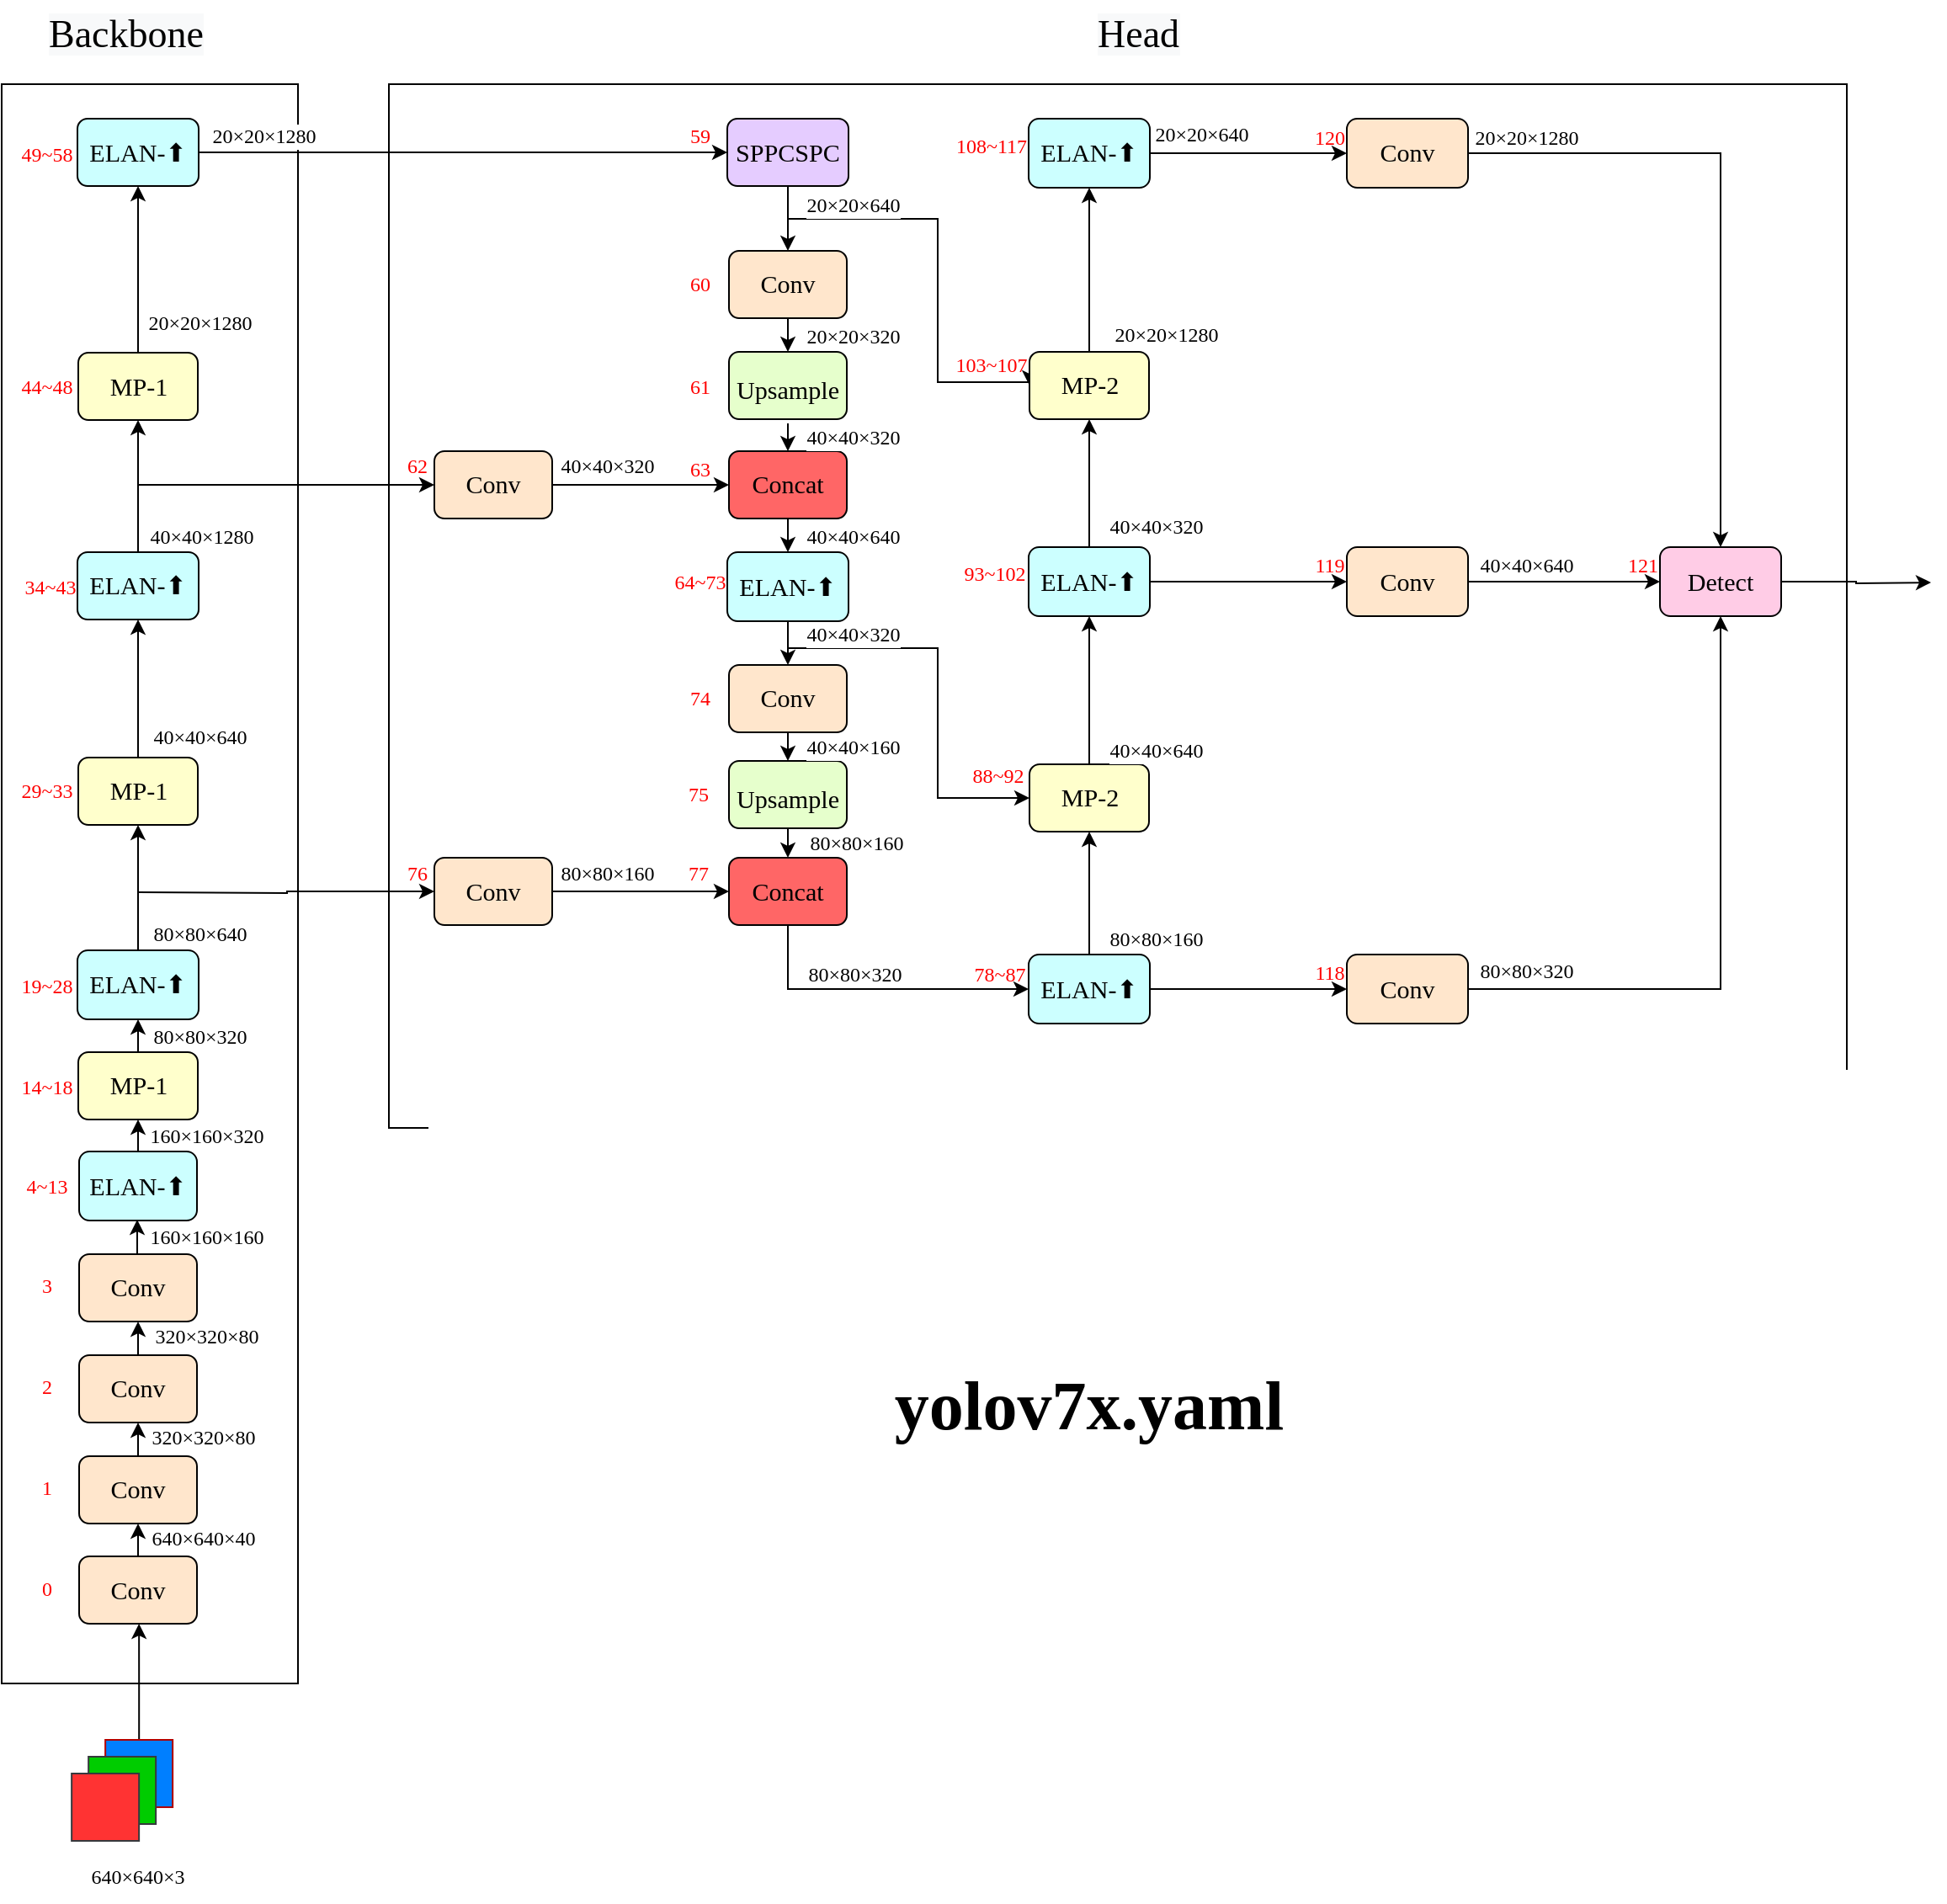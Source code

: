 <mxfile version="20.8.5" type="device"><diagram id="uGtYvxXYp2xT1zp02wwr" name="Page-1"><mxGraphModel dx="1594" dy="-1512" grid="1" gridSize="10" guides="1" tooltips="1" connect="1" arrows="1" fold="1" page="1" pageScale="1" pageWidth="827" pageHeight="1169" math="0" shadow="0"><root><mxCell id="0"/><mxCell id="1" parent="0"/><mxCell id="npuGjDMx7fdvqpqIKDEN-101" value="" style="rounded=0;whiteSpace=wrap;html=1;fontFamily=Times New Roman;" parent="1" vertex="1"><mxGeometry x="304" y="3350" width="866" height="620" as="geometry"/></mxCell><mxCell id="npuGjDMx7fdvqpqIKDEN-97" value="" style="rounded=0;whiteSpace=wrap;html=1;fontFamily=Times New Roman;" parent="1" vertex="1"><mxGeometry x="74" y="3350" width="176" height="950" as="geometry"/></mxCell><mxCell id="TaD-Td2WVtvlXb24ZOJK-4" style="edgeStyle=orthogonalEdgeStyle;rounded=0;orthogonalLoop=1;jettySize=auto;html=1;exitX=0.5;exitY=0;exitDx=0;exitDy=0;entryX=0.5;entryY=1;entryDx=0;entryDy=0;fontFamily=Times New Roman;" parent="1" edge="1"><mxGeometry relative="1" as="geometry"><mxPoint x="154.5" y="4044.5" as="sourcePoint"/><mxPoint x="154.5" y="4024.5" as="targetPoint"/></mxGeometry></mxCell><mxCell id="TaD-Td2WVtvlXb24ZOJK-3" value="&lt;div style=&quot;font-size: 11.3pt;&quot;&gt;&lt;span style=&quot;background-color: rgb(255, 230, 204);&quot;&gt;Conv&lt;/span&gt;&lt;/div&gt;" style="rounded=1;whiteSpace=wrap;html=1;labelBackgroundColor=none;fontSize=23;fillColor=#FFE6CC;strokeColor=#000000;fontFamily=Times New Roman;" parent="1" vertex="1"><mxGeometry x="120" y="4045" width="70" height="40" as="geometry"/></mxCell><mxCell id="naxPGA59GF3e5tzfsdL7-22" value="&lt;font color=&quot;#ff0000&quot;&gt;3&lt;/font&gt;" style="text;html=1;strokeColor=none;fillColor=none;align=center;verticalAlign=middle;whiteSpace=wrap;rounded=0;fontFamily=Times New Roman;" parent="1" vertex="1"><mxGeometry x="90.57" y="4048.5" width="20" height="30" as="geometry"/></mxCell><mxCell id="npuGjDMx7fdvqpqIKDEN-63" style="edgeStyle=orthogonalEdgeStyle;rounded=0;orthogonalLoop=1;jettySize=auto;html=1;exitX=0.5;exitY=0;exitDx=0;exitDy=0;entryX=0.5;entryY=1;entryDx=0;entryDy=0;fontColor=#ff99cc;fontFamily=Times New Roman;" parent="1" source="naxPGA59GF3e5tzfsdL7-45" target="naxPGA59GF3e5tzfsdL7-48" edge="1"><mxGeometry relative="1" as="geometry"/></mxCell><mxCell id="naxPGA59GF3e5tzfsdL7-45" value="&lt;div style=&quot;font-size: 11.3pt;&quot;&gt;&lt;span style=&quot;background-color: rgb(204, 255, 255);&quot;&gt;ELAN-⬆&lt;/span&gt;&lt;/div&gt;" style="rounded=1;whiteSpace=wrap;html=1;labelBackgroundColor=none;fontSize=23;fillColor=#CCFFFF;strokeColor=#000000;fontFamily=Times New Roman;" parent="1" vertex="1"><mxGeometry x="120" y="3984" width="70" height="41" as="geometry"/></mxCell><mxCell id="naxPGA59GF3e5tzfsdL7-46" value="&lt;font color=&quot;#ff0000&quot;&gt;4~13&lt;/font&gt;" style="text;html=1;strokeColor=none;fillColor=none;align=center;verticalAlign=middle;whiteSpace=wrap;rounded=0;fontFamily=Times New Roman;" parent="1" vertex="1"><mxGeometry x="90.57" y="3989.5" width="20" height="30" as="geometry"/></mxCell><mxCell id="npuGjDMx7fdvqpqIKDEN-61" style="edgeStyle=orthogonalEdgeStyle;rounded=0;orthogonalLoop=1;jettySize=auto;html=1;exitX=0.5;exitY=0;exitDx=0;exitDy=0;entryX=0.5;entryY=1;entryDx=0;entryDy=0;fontColor=#ff99cc;fontFamily=Times New Roman;" parent="1" source="naxPGA59GF3e5tzfsdL7-48" target="TaD-Td2WVtvlXb24ZOJK-16" edge="1"><mxGeometry relative="1" as="geometry"/></mxCell><mxCell id="naxPGA59GF3e5tzfsdL7-48" value="&lt;div style=&quot;&quot;&gt;&lt;font&gt;&lt;div style=&quot;font-size: 11.3pt; background-color: rgb(255, 255, 204);&quot;&gt;MP-1&lt;/div&gt;&lt;/font&gt;&lt;/div&gt;" style="rounded=1;whiteSpace=wrap;html=1;labelBackgroundColor=none;fontSize=23;fillColor=#FFFFCC;strokeColor=#000000;fontFamily=Times New Roman;" parent="1" vertex="1"><mxGeometry x="119.5" y="3925" width="71" height="40" as="geometry"/></mxCell><mxCell id="naxPGA59GF3e5tzfsdL7-49" value="&lt;font color=&quot;#ff0000&quot;&gt;14~18&lt;/font&gt;" style="text;html=1;strokeColor=none;fillColor=none;align=center;verticalAlign=middle;whiteSpace=wrap;rounded=0;fontFamily=Times New Roman;" parent="1" vertex="1"><mxGeometry x="90.57" y="3930.5" width="20" height="30" as="geometry"/></mxCell><mxCell id="npuGjDMx7fdvqpqIKDEN-60" style="edgeStyle=orthogonalEdgeStyle;rounded=0;orthogonalLoop=1;jettySize=auto;html=1;exitX=0.5;exitY=0;exitDx=0;exitDy=0;entryX=0.5;entryY=1;entryDx=0;entryDy=0;fontColor=#ff99cc;fontFamily=Times New Roman;" parent="1" source="TaD-Td2WVtvlXb24ZOJK-6" target="TaD-Td2WVtvlXb24ZOJK-3" edge="1"><mxGeometry relative="1" as="geometry"/></mxCell><mxCell id="TaD-Td2WVtvlXb24ZOJK-6" value="&lt;div style=&quot;font-size: 11.3pt;&quot;&gt;&lt;span style=&quot;background-color: rgb(255, 230, 204);&quot;&gt;Conv&lt;/span&gt;&lt;/div&gt;" style="rounded=1;whiteSpace=wrap;html=1;labelBackgroundColor=none;fontSize=23;fillColor=#FFE6CC;strokeColor=#000000;fontFamily=Times New Roman;" parent="1" vertex="1"><mxGeometry x="120" y="4105" width="70" height="40" as="geometry"/></mxCell><mxCell id="TaD-Td2WVtvlXb24ZOJK-7" value="&lt;font color=&quot;#ff0000&quot;&gt;2&lt;/font&gt;" style="text;html=1;strokeColor=none;fillColor=none;align=center;verticalAlign=middle;whiteSpace=wrap;rounded=0;fontFamily=Times New Roman;" parent="1" vertex="1"><mxGeometry x="90.57" y="4108.5" width="20" height="30" as="geometry"/></mxCell><mxCell id="npuGjDMx7fdvqpqIKDEN-59" style="edgeStyle=orthogonalEdgeStyle;rounded=0;orthogonalLoop=1;jettySize=auto;html=1;exitX=0.5;exitY=0;exitDx=0;exitDy=0;entryX=0.5;entryY=1;entryDx=0;entryDy=0;fontColor=#ff99cc;fontFamily=Times New Roman;" parent="1" source="TaD-Td2WVtvlXb24ZOJK-9" target="TaD-Td2WVtvlXb24ZOJK-6" edge="1"><mxGeometry relative="1" as="geometry"/></mxCell><mxCell id="TaD-Td2WVtvlXb24ZOJK-9" value="&lt;div style=&quot;font-size: 11.3pt;&quot;&gt;&lt;span style=&quot;background-color: rgb(255, 230, 204);&quot;&gt;Conv&lt;/span&gt;&lt;/div&gt;" style="rounded=1;whiteSpace=wrap;html=1;labelBackgroundColor=none;fontSize=23;fillColor=#FFE6CC;strokeColor=#000000;fontFamily=Times New Roman;" parent="1" vertex="1"><mxGeometry x="120" y="4165" width="70" height="40" as="geometry"/></mxCell><mxCell id="TaD-Td2WVtvlXb24ZOJK-10" value="&lt;font color=&quot;#ff0000&quot;&gt;1&lt;/font&gt;" style="text;html=1;strokeColor=none;fillColor=none;align=center;verticalAlign=middle;whiteSpace=wrap;rounded=0;fontFamily=Times New Roman;" parent="1" vertex="1"><mxGeometry x="90.57" y="4168.5" width="20" height="30" as="geometry"/></mxCell><mxCell id="npuGjDMx7fdvqpqIKDEN-58" style="edgeStyle=orthogonalEdgeStyle;rounded=0;orthogonalLoop=1;jettySize=auto;html=1;exitX=0.5;exitY=0;exitDx=0;exitDy=0;entryX=0.5;entryY=1;entryDx=0;entryDy=0;fontColor=#ff99cc;fontFamily=Times New Roman;" parent="1" source="TaD-Td2WVtvlXb24ZOJK-12" target="TaD-Td2WVtvlXb24ZOJK-9" edge="1"><mxGeometry relative="1" as="geometry"/></mxCell><mxCell id="TaD-Td2WVtvlXb24ZOJK-12" value="&lt;div style=&quot;font-size: 11.3pt;&quot;&gt;&lt;span style=&quot;background-color: rgb(255, 230, 204);&quot;&gt;Conv&lt;/span&gt;&lt;/div&gt;" style="rounded=1;whiteSpace=wrap;html=1;labelBackgroundColor=none;fontSize=23;fillColor=#FFE6CC;strokeColor=#000000;fontFamily=Times New Roman;" parent="1" vertex="1"><mxGeometry x="120" y="4224.5" width="70" height="40" as="geometry"/></mxCell><mxCell id="TaD-Td2WVtvlXb24ZOJK-13" value="&lt;font color=&quot;#ff0000&quot;&gt;0&lt;/font&gt;" style="text;html=1;strokeColor=none;fillColor=none;align=center;verticalAlign=middle;whiteSpace=wrap;rounded=0;fontFamily=Times New Roman;" parent="1" vertex="1"><mxGeometry x="90.57" y="4228.5" width="20" height="30" as="geometry"/></mxCell><mxCell id="npuGjDMx7fdvqpqIKDEN-20" style="edgeStyle=orthogonalEdgeStyle;rounded=0;orthogonalLoop=1;jettySize=auto;html=1;fontFamily=Times New Roman;" parent="1" target="npuGjDMx7fdvqpqIKDEN-18" edge="1"><mxGeometry relative="1" as="geometry"><mxPoint x="155" y="3830" as="sourcePoint"/></mxGeometry></mxCell><mxCell id="npuGjDMx7fdvqpqIKDEN-64" style="edgeStyle=orthogonalEdgeStyle;rounded=0;orthogonalLoop=1;jettySize=auto;html=1;exitX=0.5;exitY=0;exitDx=0;exitDy=0;entryX=0.5;entryY=1;entryDx=0;entryDy=0;fontColor=#ff99cc;fontFamily=Times New Roman;" parent="1" source="TaD-Td2WVtvlXb24ZOJK-16" target="TaD-Td2WVtvlXb24ZOJK-18" edge="1"><mxGeometry relative="1" as="geometry"/></mxCell><mxCell id="TaD-Td2WVtvlXb24ZOJK-16" value="&lt;div style=&quot;font-size: 11.3pt;&quot;&gt;&lt;span style=&quot;background-color: rgb(204, 255, 255);&quot;&gt;ELAN-⬆&lt;/span&gt;&lt;/div&gt;" style="rounded=1;whiteSpace=wrap;html=1;labelBackgroundColor=none;fontSize=23;fillColor=#CCFFFF;strokeColor=#000000;fontFamily=Times New Roman;" parent="1" vertex="1"><mxGeometry x="119" y="3864.5" width="72" height="41" as="geometry"/></mxCell><mxCell id="TaD-Td2WVtvlXb24ZOJK-17" value="&lt;font color=&quot;#ff0000&quot;&gt;19~28&lt;/font&gt;" style="text;html=1;strokeColor=none;fillColor=none;align=center;verticalAlign=middle;whiteSpace=wrap;rounded=0;fontFamily=Times New Roman;" parent="1" vertex="1"><mxGeometry x="90.57" y="3870.5" width="20" height="30" as="geometry"/></mxCell><mxCell id="npuGjDMx7fdvqpqIKDEN-65" style="edgeStyle=orthogonalEdgeStyle;rounded=0;orthogonalLoop=1;jettySize=auto;html=1;exitX=0.5;exitY=0;exitDx=0;exitDy=0;entryX=0.5;entryY=1;entryDx=0;entryDy=0;fontColor=#ff99cc;fontFamily=Times New Roman;" parent="1" source="TaD-Td2WVtvlXb24ZOJK-18" target="TaD-Td2WVtvlXb24ZOJK-22" edge="1"><mxGeometry relative="1" as="geometry"/></mxCell><mxCell id="TaD-Td2WVtvlXb24ZOJK-18" value="&lt;div style=&quot;&quot;&gt;&lt;font&gt;&lt;div style=&quot;font-size: 11.3pt; background-color: rgb(255, 255, 204);&quot;&gt;MP-1&lt;/div&gt;&lt;/font&gt;&lt;/div&gt;" style="rounded=1;whiteSpace=wrap;html=1;labelBackgroundColor=none;fontSize=23;fillColor=#FFFFCC;strokeColor=#000000;fontFamily=Times New Roman;" parent="1" vertex="1"><mxGeometry x="119.5" y="3750" width="71" height="40" as="geometry"/></mxCell><mxCell id="TaD-Td2WVtvlXb24ZOJK-19" value="&lt;font color=&quot;#ff0000&quot;&gt;29~33&lt;/font&gt;" style="text;html=1;strokeColor=none;fillColor=none;align=center;verticalAlign=middle;whiteSpace=wrap;rounded=0;fontFamily=Times New Roman;" parent="1" vertex="1"><mxGeometry x="90.57" y="3755" width="20" height="30" as="geometry"/></mxCell><mxCell id="npuGjDMx7fdvqpqIKDEN-4" style="edgeStyle=orthogonalEdgeStyle;rounded=0;orthogonalLoop=1;jettySize=auto;html=1;exitX=0.5;exitY=0;exitDx=0;exitDy=0;entryX=0.5;entryY=1;entryDx=0;entryDy=0;fontFamily=Times New Roman;" parent="1" source="TaD-Td2WVtvlXb24ZOJK-22" target="TaD-Td2WVtvlXb24ZOJK-27" edge="1"><mxGeometry relative="1" as="geometry"/></mxCell><mxCell id="npuGjDMx7fdvqpqIKDEN-71" style="edgeStyle=orthogonalEdgeStyle;rounded=0;orthogonalLoop=1;jettySize=auto;html=1;fontColor=#ff99cc;startArrow=none;exitX=0.5;exitY=0;exitDx=0;exitDy=0;entryX=0;entryY=0.5;entryDx=0;entryDy=0;fontFamily=Times New Roman;" parent="1" source="TaD-Td2WVtvlXb24ZOJK-22" target="npuGjDMx7fdvqpqIKDEN-6" edge="1"><mxGeometry relative="1" as="geometry"><mxPoint x="160" y="3588" as="sourcePoint"/></mxGeometry></mxCell><mxCell id="TaD-Td2WVtvlXb24ZOJK-22" value="&lt;div style=&quot;font-size: 11.3pt;&quot;&gt;ELAN-⬆&lt;br&gt;&lt;/div&gt;" style="rounded=1;whiteSpace=wrap;html=1;labelBackgroundColor=none;fontSize=23;fillColor=#CCFFFF;strokeColor=#000000;fontFamily=Times New Roman;" parent="1" vertex="1"><mxGeometry x="119" y="3628" width="72" height="40" as="geometry"/></mxCell><mxCell id="TaD-Td2WVtvlXb24ZOJK-23" value="&lt;font color=&quot;#ff0000&quot;&gt;34~43&lt;/font&gt;" style="text;html=1;strokeColor=none;fillColor=none;align=center;verticalAlign=middle;whiteSpace=wrap;rounded=0;fontFamily=Times New Roman;" parent="1" vertex="1"><mxGeometry x="95" y="3634" width="15.57" height="30" as="geometry"/></mxCell><mxCell id="npuGjDMx7fdvqpqIKDEN-70" style="edgeStyle=orthogonalEdgeStyle;rounded=0;orthogonalLoop=1;jettySize=auto;html=1;exitX=1;exitY=0.5;exitDx=0;exitDy=0;entryX=0;entryY=0.5;entryDx=0;entryDy=0;fontColor=#ff99cc;fontFamily=Times New Roman;" parent="1" source="TaD-Td2WVtvlXb24ZOJK-25" target="TaD-Td2WVtvlXb24ZOJK-30" edge="1"><mxGeometry relative="1" as="geometry"/></mxCell><mxCell id="TaD-Td2WVtvlXb24ZOJK-25" value="&lt;div style=&quot;font-size: 11.3pt;&quot;&gt;ELAN-⬆&lt;br&gt;&lt;/div&gt;" style="rounded=1;whiteSpace=wrap;html=1;labelBackgroundColor=none;fontSize=23;fillColor=#CCFFFF;strokeColor=#000000;fontFamily=Times New Roman;" parent="1" vertex="1"><mxGeometry x="119" y="3370.5" width="72" height="40" as="geometry"/></mxCell><mxCell id="TaD-Td2WVtvlXb24ZOJK-26" value="&lt;font color=&quot;#ff0000&quot;&gt;49~58&lt;/font&gt;" style="text;html=1;strokeColor=none;fillColor=none;align=center;verticalAlign=middle;whiteSpace=wrap;rounded=0;fontFamily=Times New Roman;" parent="1" vertex="1"><mxGeometry x="90.57" y="3377" width="20" height="30" as="geometry"/></mxCell><mxCell id="npuGjDMx7fdvqpqIKDEN-66" style="edgeStyle=orthogonalEdgeStyle;rounded=0;orthogonalLoop=1;jettySize=auto;html=1;exitX=0.5;exitY=0;exitDx=0;exitDy=0;fontColor=#ff99cc;fontFamily=Times New Roman;" parent="1" source="TaD-Td2WVtvlXb24ZOJK-27" target="TaD-Td2WVtvlXb24ZOJK-25" edge="1"><mxGeometry relative="1" as="geometry"/></mxCell><mxCell id="TaD-Td2WVtvlXb24ZOJK-27" value="&lt;div style=&quot;&quot;&gt;&lt;font&gt;&lt;div style=&quot;font-size: 11.3pt; background-color: rgb(255, 255, 204);&quot;&gt;MP-1&lt;/div&gt;&lt;/font&gt;&lt;/div&gt;" style="rounded=1;whiteSpace=wrap;html=1;labelBackgroundColor=none;fontSize=23;fillColor=#FFFFCC;strokeColor=#000000;fontFamily=Times New Roman;" parent="1" vertex="1"><mxGeometry x="119.5" y="3509.5" width="71" height="40" as="geometry"/></mxCell><mxCell id="TaD-Td2WVtvlXb24ZOJK-28" value="&lt;font color=&quot;#ff0000&quot;&gt;44~48&lt;/font&gt;" style="text;html=1;strokeColor=none;fillColor=none;align=center;verticalAlign=middle;whiteSpace=wrap;rounded=0;fontFamily=Times New Roman;" parent="1" vertex="1"><mxGeometry x="90.57" y="3514.5" width="20" height="30" as="geometry"/></mxCell><mxCell id="npuGjDMx7fdvqpqIKDEN-45" style="edgeStyle=orthogonalEdgeStyle;rounded=0;orthogonalLoop=1;jettySize=auto;html=1;exitX=0.5;exitY=1;exitDx=0;exitDy=0;entryX=0;entryY=0.5;entryDx=0;entryDy=0;fontFamily=Times New Roman;" parent="1" source="TaD-Td2WVtvlXb24ZOJK-30" target="npuGjDMx7fdvqpqIKDEN-33" edge="1"><mxGeometry relative="1" as="geometry"><mxPoint x="684" y="3490.5" as="targetPoint"/><Array as="points"><mxPoint x="541" y="3430"/><mxPoint x="630" y="3430"/><mxPoint x="630" y="3527"/></Array></mxGeometry></mxCell><mxCell id="npuGjDMx7fdvqpqIKDEN-90" style="edgeStyle=orthogonalEdgeStyle;rounded=0;orthogonalLoop=1;jettySize=auto;html=1;exitX=0.5;exitY=1;exitDx=0;exitDy=0;entryX=0.5;entryY=0;entryDx=0;entryDy=0;fontColor=#ff99cc;fontFamily=Times New Roman;" parent="1" source="TaD-Td2WVtvlXb24ZOJK-30" target="npuGjDMx7fdvqpqIKDEN-1" edge="1"><mxGeometry relative="1" as="geometry"/></mxCell><mxCell id="TaD-Td2WVtvlXb24ZOJK-30" value="&lt;div style=&quot;font-size: 11.3pt;&quot;&gt;&lt;span style=&quot;background-color: rgb(229, 204, 255);&quot;&gt;SPPCSPC&lt;/span&gt;&lt;/div&gt;" style="rounded=1;whiteSpace=wrap;html=1;labelBackgroundColor=none;fontSize=23;fillColor=#E5CCFF;strokeColor=#000000;fontFamily=Times New Roman;" parent="1" vertex="1"><mxGeometry x="505" y="3370.5" width="72" height="40" as="geometry"/></mxCell><mxCell id="TaD-Td2WVtvlXb24ZOJK-32" value="&lt;font color=&quot;#ff0000&quot;&gt;59&lt;/font&gt;" style="text;html=1;strokeColor=none;fillColor=none;align=center;verticalAlign=middle;whiteSpace=wrap;rounded=0;fontFamily=Times New Roman;" parent="1" vertex="1"><mxGeometry x="479" y="3365.5" width="20" height="30" as="geometry"/></mxCell><mxCell id="TaD-Td2WVtvlXb24ZOJK-36" value="&lt;font color=&quot;#ff0000&quot;&gt;60&lt;/font&gt;" style="text;html=1;strokeColor=none;fillColor=none;align=center;verticalAlign=middle;whiteSpace=wrap;rounded=0;fontFamily=Times New Roman;" parent="1" vertex="1"><mxGeometry x="479" y="3454" width="20" height="30" as="geometry"/></mxCell><mxCell id="TaD-Td2WVtvlXb24ZOJK-39" value="&lt;font color=&quot;#ff0000&quot;&gt;61&lt;/font&gt;" style="text;html=1;strokeColor=none;fillColor=none;align=center;verticalAlign=middle;whiteSpace=wrap;rounded=0;fontFamily=Times New Roman;" parent="1" vertex="1"><mxGeometry x="479" y="3514.5" width="20" height="30" as="geometry"/></mxCell><mxCell id="npuGjDMx7fdvqpqIKDEN-73" style="edgeStyle=orthogonalEdgeStyle;rounded=0;orthogonalLoop=1;jettySize=auto;html=1;exitX=0.5;exitY=1;exitDx=0;exitDy=0;entryX=0.5;entryY=0;entryDx=0;entryDy=0;fontColor=#ff99cc;fontFamily=Times New Roman;" parent="1" source="npuGjDMx7fdvqpqIKDEN-1" target="npuGjDMx7fdvqpqIKDEN-3" edge="1"><mxGeometry relative="1" as="geometry"/></mxCell><mxCell id="npuGjDMx7fdvqpqIKDEN-1" value="&lt;div style=&quot;font-size: 11.3pt;&quot;&gt;&lt;span style=&quot;background-color: rgb(255, 230, 204);&quot;&gt;Conv&lt;/span&gt;&lt;/div&gt;" style="rounded=1;whiteSpace=wrap;html=1;labelBackgroundColor=none;fontSize=23;fillColor=#FFE6CC;strokeColor=#000000;fontFamily=Times New Roman;" parent="1" vertex="1"><mxGeometry x="506" y="3449" width="70" height="40" as="geometry"/></mxCell><mxCell id="npuGjDMx7fdvqpqIKDEN-74" style="edgeStyle=orthogonalEdgeStyle;rounded=0;orthogonalLoop=1;jettySize=auto;html=1;exitX=0.5;exitY=1;exitDx=0;exitDy=0;entryX=0.5;entryY=0;entryDx=0;entryDy=0;fontColor=#ff99cc;fontFamily=Times New Roman;" parent="1" target="npuGjDMx7fdvqpqIKDEN-9" edge="1"><mxGeometry relative="1" as="geometry"><mxPoint x="541" y="3551.5" as="sourcePoint"/></mxGeometry></mxCell><mxCell id="npuGjDMx7fdvqpqIKDEN-3" value="&lt;div style=&quot;font-size: 11.3pt;&quot;&gt;&lt;div style=&quot;border-color: var(--border-color); font-size: 23px;&quot;&gt;&lt;font style=&quot;border-color: var(--border-color);&quot;&gt;&lt;span style=&quot;border-color: var(--border-color); font-size: 15.067px;&quot;&gt;Upsamp&lt;span style=&quot;background-color: rgb(230, 255, 204);&quot;&gt;l&lt;/span&gt;e&lt;/span&gt;&lt;/font&gt;&lt;/div&gt;&lt;/div&gt;" style="rounded=1;whiteSpace=wrap;html=1;labelBackgroundColor=none;fontSize=23;fillColor=#E6FFCC;strokeColor=#000000;fontFamily=Times New Roman;" parent="1" vertex="1"><mxGeometry x="506" y="3509" width="70" height="40" as="geometry"/></mxCell><mxCell id="npuGjDMx7fdvqpqIKDEN-88" style="edgeStyle=orthogonalEdgeStyle;rounded=0;orthogonalLoop=1;jettySize=auto;html=1;exitX=1;exitY=0.5;exitDx=0;exitDy=0;fontColor=#ff99cc;fontFamily=Times New Roman;" parent="1" source="npuGjDMx7fdvqpqIKDEN-6" target="npuGjDMx7fdvqpqIKDEN-9" edge="1"><mxGeometry relative="1" as="geometry"><mxPoint x="435" y="3588" as="sourcePoint"/></mxGeometry></mxCell><mxCell id="npuGjDMx7fdvqpqIKDEN-6" value="&lt;div style=&quot;font-size: 11.3pt;&quot;&gt;&lt;span style=&quot;background-color: rgb(255, 230, 204);&quot;&gt;Conv&lt;/span&gt;&lt;/div&gt;" style="rounded=1;whiteSpace=wrap;html=1;labelBackgroundColor=none;fontSize=23;fillColor=#FFE6CC;strokeColor=#000000;fontFamily=Times New Roman;" parent="1" vertex="1"><mxGeometry x="331" y="3568" width="70" height="40" as="geometry"/></mxCell><mxCell id="npuGjDMx7fdvqpqIKDEN-7" value="&lt;font color=&quot;#ff0000&quot;&gt;62&lt;/font&gt;" style="text;html=1;strokeColor=none;fillColor=none;align=center;verticalAlign=middle;whiteSpace=wrap;rounded=0;fontFamily=Times New Roman;" parent="1" vertex="1"><mxGeometry x="311" y="3562" width="20" height="30" as="geometry"/></mxCell><mxCell id="npuGjDMx7fdvqpqIKDEN-75" style="edgeStyle=orthogonalEdgeStyle;rounded=0;orthogonalLoop=1;jettySize=auto;html=1;exitX=0.5;exitY=1;exitDx=0;exitDy=0;entryX=0.5;entryY=0;entryDx=0;entryDy=0;fontColor=#ff99cc;fontFamily=Times New Roman;" parent="1" source="npuGjDMx7fdvqpqIKDEN-9" target="npuGjDMx7fdvqpqIKDEN-11" edge="1"><mxGeometry relative="1" as="geometry"/></mxCell><mxCell id="npuGjDMx7fdvqpqIKDEN-9" value="&lt;div style=&quot;font-size: 11.3pt;&quot;&gt;&lt;div style=&quot;border-color: var(--border-color); font-size: 23px;&quot;&gt;&lt;div style=&quot;border-color: var(--border-color); font-size: 11.3pt;&quot;&gt;&lt;span style=&quot;border-color: var(--border-color); background-color: rgb(255, 102, 102);&quot;&gt;Concat&lt;/span&gt;&lt;/div&gt;&lt;/div&gt;&lt;/div&gt;" style="rounded=1;whiteSpace=wrap;html=1;labelBackgroundColor=none;fontSize=23;fillColor=#ff6666;strokeColor=#000000;fontFamily=Times New Roman;" parent="1" vertex="1"><mxGeometry x="506" y="3568" width="70" height="40" as="geometry"/></mxCell><mxCell id="npuGjDMx7fdvqpqIKDEN-10" value="&lt;font color=&quot;#ff0000&quot;&gt;63&lt;/font&gt;" style="text;html=1;strokeColor=none;fillColor=none;align=center;verticalAlign=middle;whiteSpace=wrap;rounded=0;flipV=1;fontFamily=Times New Roman;" parent="1" vertex="1"><mxGeometry x="479" y="3564" width="20" height="30" as="geometry"/></mxCell><mxCell id="npuGjDMx7fdvqpqIKDEN-55" style="edgeStyle=orthogonalEdgeStyle;rounded=0;orthogonalLoop=1;jettySize=auto;html=1;fontColor=#ff99cc;fontFamily=Times New Roman;entryX=0;entryY=0.5;entryDx=0;entryDy=0;" parent="1" target="npuGjDMx7fdvqpqIKDEN-26" edge="1"><mxGeometry relative="1" as="geometry"><mxPoint x="541" y="3675" as="sourcePoint"/><mxPoint x="680" y="3745" as="targetPoint"/><Array as="points"><mxPoint x="541" y="3685"/><mxPoint x="630" y="3685"/><mxPoint x="630" y="3774"/></Array></mxGeometry></mxCell><mxCell id="npuGjDMx7fdvqpqIKDEN-76" style="edgeStyle=orthogonalEdgeStyle;rounded=0;orthogonalLoop=1;jettySize=auto;html=1;exitX=0.5;exitY=1;exitDx=0;exitDy=0;entryX=0.5;entryY=0;entryDx=0;entryDy=0;fontColor=#ff99cc;fontFamily=Times New Roman;" parent="1" source="npuGjDMx7fdvqpqIKDEN-11" target="npuGjDMx7fdvqpqIKDEN-12" edge="1"><mxGeometry relative="1" as="geometry"/></mxCell><mxCell id="npuGjDMx7fdvqpqIKDEN-11" value="&lt;div style=&quot;font-size: 11.3pt;&quot;&gt;ELAN-⬆&lt;br&gt;&lt;/div&gt;" style="rounded=1;whiteSpace=wrap;html=1;labelBackgroundColor=none;fontSize=23;fillColor=#CCFFFF;strokeColor=#000000;fontFamily=Times New Roman;" parent="1" vertex="1"><mxGeometry x="505" y="3628" width="72" height="41" as="geometry"/></mxCell><mxCell id="npuGjDMx7fdvqpqIKDEN-77" style="edgeStyle=orthogonalEdgeStyle;rounded=0;orthogonalLoop=1;jettySize=auto;html=1;exitX=0.5;exitY=1;exitDx=0;exitDy=0;entryX=0.5;entryY=0;entryDx=0;entryDy=0;fontColor=#ff99cc;fontFamily=Times New Roman;" parent="1" source="npuGjDMx7fdvqpqIKDEN-12" target="npuGjDMx7fdvqpqIKDEN-16" edge="1"><mxGeometry relative="1" as="geometry"/></mxCell><mxCell id="npuGjDMx7fdvqpqIKDEN-12" value="&lt;div style=&quot;font-size: 11.3pt;&quot;&gt;&lt;span style=&quot;background-color: rgb(255, 230, 204);&quot;&gt;Conv&lt;/span&gt;&lt;/div&gt;" style="rounded=1;whiteSpace=wrap;html=1;labelBackgroundColor=none;fontSize=23;fillColor=#FFE6CC;strokeColor=#000000;fontFamily=Times New Roman;" parent="1" vertex="1"><mxGeometry x="506" y="3695" width="70" height="40" as="geometry"/></mxCell><mxCell id="npuGjDMx7fdvqpqIKDEN-13" value="&lt;font color=&quot;#ff0000&quot;&gt;64~73&lt;/font&gt;" style="text;html=1;strokeColor=none;fillColor=none;align=center;verticalAlign=middle;whiteSpace=wrap;rounded=0;flipV=1;fontFamily=Times New Roman;" parent="1" vertex="1"><mxGeometry x="479" y="3630.5" width="20" height="30" as="geometry"/></mxCell><mxCell id="npuGjDMx7fdvqpqIKDEN-14" value="&lt;font color=&quot;#ff0000&quot;&gt;74&lt;/font&gt;" style="text;html=1;strokeColor=none;fillColor=none;align=center;verticalAlign=middle;whiteSpace=wrap;rounded=0;flipV=1;fontFamily=Times New Roman;" parent="1" vertex="1"><mxGeometry x="479" y="3700" width="20" height="30" as="geometry"/></mxCell><mxCell id="npuGjDMx7fdvqpqIKDEN-78" style="edgeStyle=orthogonalEdgeStyle;rounded=0;orthogonalLoop=1;jettySize=auto;html=1;exitX=0.5;exitY=1;exitDx=0;exitDy=0;entryX=0.5;entryY=0;entryDx=0;entryDy=0;fontColor=#ff99cc;fontFamily=Times New Roman;" parent="1" source="npuGjDMx7fdvqpqIKDEN-16" target="npuGjDMx7fdvqpqIKDEN-21" edge="1"><mxGeometry relative="1" as="geometry"/></mxCell><mxCell id="npuGjDMx7fdvqpqIKDEN-16" value="&lt;div style=&quot;font-size: 11.3pt;&quot;&gt;&lt;div style=&quot;border-color: var(--border-color); font-size: 23px;&quot;&gt;&lt;font style=&quot;border-color: var(--border-color);&quot;&gt;&lt;span style=&quot;border-color: var(--border-color); font-size: 15.067px;&quot;&gt;Upsamp&lt;span style=&quot;background-color: rgb(230, 255, 204);&quot;&gt;l&lt;/span&gt;e&lt;/span&gt;&lt;/font&gt;&lt;/div&gt;&lt;/div&gt;" style="rounded=1;whiteSpace=wrap;html=1;labelBackgroundColor=none;fontSize=23;fillColor=#E6FFCC;strokeColor=#000000;fontFamily=Times New Roman;" parent="1" vertex="1"><mxGeometry x="506" y="3752" width="70" height="40" as="geometry"/></mxCell><mxCell id="npuGjDMx7fdvqpqIKDEN-37" style="edgeStyle=orthogonalEdgeStyle;rounded=0;orthogonalLoop=1;jettySize=auto;html=1;fontFamily=Times New Roman;" parent="1" source="npuGjDMx7fdvqpqIKDEN-18" target="npuGjDMx7fdvqpqIKDEN-21" edge="1"><mxGeometry relative="1" as="geometry"><mxPoint x="435" y="3828.5" as="sourcePoint"/></mxGeometry></mxCell><mxCell id="npuGjDMx7fdvqpqIKDEN-18" value="&lt;div style=&quot;font-size: 11.3pt;&quot;&gt;&lt;span style=&quot;background-color: rgb(255, 230, 204);&quot;&gt;Conv&lt;/span&gt;&lt;/div&gt;" style="rounded=1;whiteSpace=wrap;html=1;labelBackgroundColor=none;fontSize=23;fillColor=#FFE6CC;strokeColor=#000000;fontFamily=Times New Roman;" parent="1" vertex="1"><mxGeometry x="331" y="3809.5" width="70" height="40" as="geometry"/></mxCell><mxCell id="npuGjDMx7fdvqpqIKDEN-19" value="&lt;font color=&quot;#ff0000&quot;&gt;76&lt;/font&gt;" style="text;html=1;strokeColor=none;fillColor=none;align=center;verticalAlign=middle;whiteSpace=wrap;rounded=0;fontFamily=Times New Roman;" parent="1" vertex="1"><mxGeometry x="311" y="3803.5" width="20" height="30" as="geometry"/></mxCell><mxCell id="npuGjDMx7fdvqpqIKDEN-79" style="edgeStyle=orthogonalEdgeStyle;rounded=0;orthogonalLoop=1;jettySize=auto;html=1;exitX=0.5;exitY=1;exitDx=0;exitDy=0;entryX=0;entryY=0.5;entryDx=0;entryDy=0;fontColor=#ff99cc;fontFamily=Times New Roman;" parent="1" source="npuGjDMx7fdvqpqIKDEN-21" target="npuGjDMx7fdvqpqIKDEN-23" edge="1"><mxGeometry relative="1" as="geometry"/></mxCell><mxCell id="npuGjDMx7fdvqpqIKDEN-21" value="&lt;div style=&quot;font-size: 11.3pt;&quot;&gt;&lt;div style=&quot;border-color: var(--border-color); font-size: 23px;&quot;&gt;&lt;div style=&quot;border-color: var(--border-color); font-size: 11.3pt;&quot;&gt;&lt;span style=&quot;border-color: var(--border-color); background-color: rgb(255, 102, 102);&quot;&gt;Concat&lt;/span&gt;&lt;/div&gt;&lt;/div&gt;&lt;/div&gt;" style="rounded=1;whiteSpace=wrap;html=1;labelBackgroundColor=none;fontSize=23;fillColor=#ff6666;strokeColor=#000000;fontFamily=Times New Roman;" parent="1" vertex="1"><mxGeometry x="506" y="3809.5" width="70" height="40" as="geometry"/></mxCell><mxCell id="npuGjDMx7fdvqpqIKDEN-22" value="&lt;font color=&quot;#ff0000&quot;&gt;77&lt;/font&gt;" style="text;html=1;strokeColor=none;fillColor=none;align=center;verticalAlign=middle;whiteSpace=wrap;rounded=0;flipV=1;fontFamily=Times New Roman;" parent="1" vertex="1"><mxGeometry x="478" y="3803.5" width="20" height="30" as="geometry"/></mxCell><mxCell id="npuGjDMx7fdvqpqIKDEN-67" style="edgeStyle=orthogonalEdgeStyle;rounded=0;orthogonalLoop=1;jettySize=auto;html=1;exitX=1;exitY=0.5;exitDx=0;exitDy=0;fontColor=#ff99cc;fontFamily=Times New Roman;" parent="1" source="npuGjDMx7fdvqpqIKDEN-23" target="npuGjDMx7fdvqpqIKDEN-46" edge="1"><mxGeometry relative="1" as="geometry"/></mxCell><mxCell id="npuGjDMx7fdvqpqIKDEN-84" style="edgeStyle=orthogonalEdgeStyle;rounded=0;orthogonalLoop=1;jettySize=auto;html=1;exitX=0.5;exitY=0;exitDx=0;exitDy=0;entryX=0.5;entryY=1;entryDx=0;entryDy=0;fontColor=#ff99cc;fontFamily=Times New Roman;" parent="1" source="npuGjDMx7fdvqpqIKDEN-23" target="npuGjDMx7fdvqpqIKDEN-26" edge="1"><mxGeometry relative="1" as="geometry"/></mxCell><mxCell id="npuGjDMx7fdvqpqIKDEN-23" value="&lt;div style=&quot;font-size: 11.3pt;&quot;&gt;ELAN-⬆&lt;br&gt;&lt;/div&gt;" style="rounded=1;whiteSpace=wrap;html=1;labelBackgroundColor=none;fontSize=23;fillColor=#CCFFFF;strokeColor=#000000;fontFamily=Times New Roman;" parent="1" vertex="1"><mxGeometry x="684" y="3867" width="72" height="41" as="geometry"/></mxCell><mxCell id="npuGjDMx7fdvqpqIKDEN-24" value="&lt;font color=&quot;#ff0000&quot;&gt;78~87&lt;/font&gt;" style="text;html=1;strokeColor=none;fillColor=none;align=center;verticalAlign=middle;whiteSpace=wrap;rounded=0;fontFamily=Times New Roman;" parent="1" vertex="1"><mxGeometry x="657" y="3864" width="20" height="30" as="geometry"/></mxCell><mxCell id="npuGjDMx7fdvqpqIKDEN-40" style="edgeStyle=orthogonalEdgeStyle;rounded=0;orthogonalLoop=1;jettySize=auto;html=1;exitX=0.5;exitY=0;exitDx=0;exitDy=0;entryX=0.5;entryY=1;entryDx=0;entryDy=0;fontFamily=Times New Roman;" parent="1" source="npuGjDMx7fdvqpqIKDEN-26" edge="1"><mxGeometry relative="1" as="geometry"><mxPoint x="719" y="3763" as="targetPoint"/></mxGeometry></mxCell><mxCell id="npuGjDMx7fdvqpqIKDEN-26" value="&lt;div style=&quot;&quot;&gt;&lt;font&gt;&lt;div style=&quot;font-size: 11.3pt; background-color: rgb(255, 255, 204);&quot;&gt;MP-2&lt;/div&gt;&lt;/font&gt;&lt;/div&gt;" style="rounded=1;whiteSpace=wrap;html=1;labelBackgroundColor=none;fontSize=23;fillColor=#FFFFCC;strokeColor=#000000;fontFamily=Times New Roman;" parent="1" vertex="1"><mxGeometry x="684.5" y="3754" width="71" height="40" as="geometry"/></mxCell><mxCell id="npuGjDMx7fdvqpqIKDEN-28" value="&lt;font color=&quot;#ff0000&quot;&gt;88~92&lt;/font&gt;" style="text;html=1;strokeColor=none;fillColor=none;align=center;verticalAlign=middle;whiteSpace=wrap;rounded=0;fontFamily=Times New Roman;" parent="1" vertex="1"><mxGeometry x="656" y="3746" width="20" height="30" as="geometry"/></mxCell><mxCell id="npuGjDMx7fdvqpqIKDEN-68" style="edgeStyle=orthogonalEdgeStyle;rounded=0;orthogonalLoop=1;jettySize=auto;html=1;exitX=1;exitY=0.5;exitDx=0;exitDy=0;fontColor=#ff99cc;fontFamily=Times New Roman;" parent="1" source="npuGjDMx7fdvqpqIKDEN-31" target="npuGjDMx7fdvqpqIKDEN-51" edge="1"><mxGeometry relative="1" as="geometry"/></mxCell><mxCell id="npuGjDMx7fdvqpqIKDEN-85" style="edgeStyle=orthogonalEdgeStyle;rounded=0;orthogonalLoop=1;jettySize=auto;html=1;exitX=0.5;exitY=0;exitDx=0;exitDy=0;entryX=0.5;entryY=1;entryDx=0;entryDy=0;fontColor=#ff99cc;fontFamily=Times New Roman;" parent="1" source="npuGjDMx7fdvqpqIKDEN-31" target="npuGjDMx7fdvqpqIKDEN-33" edge="1"><mxGeometry relative="1" as="geometry"/></mxCell><mxCell id="npuGjDMx7fdvqpqIKDEN-31" value="&lt;div style=&quot;font-size: 11.3pt;&quot;&gt;ELAN-⬆&lt;br&gt;&lt;/div&gt;" style="rounded=1;whiteSpace=wrap;html=1;labelBackgroundColor=none;fontSize=23;fillColor=#CCFFFF;strokeColor=#000000;fontFamily=Times New Roman;" parent="1" vertex="1"><mxGeometry x="684" y="3625" width="72" height="41" as="geometry"/></mxCell><mxCell id="npuGjDMx7fdvqpqIKDEN-32" value="&lt;font color=&quot;#ff0000&quot;&gt;93~102&lt;/font&gt;" style="text;html=1;strokeColor=none;fillColor=none;align=center;verticalAlign=middle;whiteSpace=wrap;rounded=0;fontFamily=Times New Roman;" parent="1" vertex="1"><mxGeometry x="654" y="3626" width="20" height="30" as="geometry"/></mxCell><mxCell id="npuGjDMx7fdvqpqIKDEN-33" value="&lt;div style=&quot;&quot;&gt;&lt;font&gt;&lt;div style=&quot;font-size: 11.3pt; background-color: rgb(255, 255, 204);&quot;&gt;MP-2&lt;/div&gt;&lt;/font&gt;&lt;/div&gt;" style="rounded=1;whiteSpace=wrap;html=1;labelBackgroundColor=none;fontSize=23;fillColor=#FFFFCC;strokeColor=#000000;fontFamily=Times New Roman;" parent="1" vertex="1"><mxGeometry x="684.5" y="3509" width="71" height="40" as="geometry"/></mxCell><mxCell id="npuGjDMx7fdvqpqIKDEN-34" value="&lt;font color=&quot;#ff0000&quot;&gt;103~107&lt;/font&gt;" style="text;html=1;strokeColor=none;fillColor=none;align=center;verticalAlign=middle;whiteSpace=wrap;rounded=0;fontFamily=Times New Roman;" parent="1" vertex="1"><mxGeometry x="652" y="3502" width="20" height="30" as="geometry"/></mxCell><mxCell id="npuGjDMx7fdvqpqIKDEN-69" style="edgeStyle=orthogonalEdgeStyle;rounded=0;orthogonalLoop=1;jettySize=auto;html=1;exitX=1;exitY=0.5;exitDx=0;exitDy=0;fontColor=#ff99cc;fontFamily=Times New Roman;" parent="1" source="npuGjDMx7fdvqpqIKDEN-35" target="npuGjDMx7fdvqpqIKDEN-53" edge="1"><mxGeometry relative="1" as="geometry"/></mxCell><mxCell id="npuGjDMx7fdvqpqIKDEN-35" value="&lt;div style=&quot;font-size: 11.3pt;&quot;&gt;ELAN-⬆&lt;br&gt;&lt;/div&gt;" style="rounded=1;whiteSpace=wrap;html=1;labelBackgroundColor=none;fontSize=23;fillColor=#CCFFFF;strokeColor=#000000;fontFamily=Times New Roman;" parent="1" vertex="1"><mxGeometry x="684" y="3370.5" width="72" height="41" as="geometry"/></mxCell><mxCell id="npuGjDMx7fdvqpqIKDEN-36" value="&lt;font color=&quot;#ff0000&quot;&gt;108~117&lt;/font&gt;" style="text;html=1;strokeColor=none;fillColor=none;align=center;verticalAlign=middle;whiteSpace=wrap;rounded=0;fontFamily=Times New Roman;" parent="1" vertex="1"><mxGeometry x="652" y="3371.5" width="20" height="30" as="geometry"/></mxCell><mxCell id="npuGjDMx7fdvqpqIKDEN-42" style="edgeStyle=orthogonalEdgeStyle;rounded=0;orthogonalLoop=1;jettySize=auto;html=1;exitX=0.5;exitY=0;exitDx=0;exitDy=0;fontFamily=Times New Roman;entryX=0.5;entryY=1;entryDx=0;entryDy=0;" parent="1" source="npuGjDMx7fdvqpqIKDEN-26" target="npuGjDMx7fdvqpqIKDEN-31" edge="1"><mxGeometry relative="1" as="geometry"><mxPoint x="719" y="3697" as="sourcePoint"/><mxPoint x="720" y="3670" as="targetPoint"/></mxGeometry></mxCell><mxCell id="npuGjDMx7fdvqpqIKDEN-87" style="edgeStyle=orthogonalEdgeStyle;rounded=0;orthogonalLoop=1;jettySize=auto;html=1;exitX=0.5;exitY=0;exitDx=0;exitDy=0;entryX=0.5;entryY=1;entryDx=0;entryDy=0;fontColor=#ff99cc;fontFamily=Times New Roman;" parent="1" source="npuGjDMx7fdvqpqIKDEN-33" target="npuGjDMx7fdvqpqIKDEN-35" edge="1"><mxGeometry relative="1" as="geometry"><mxPoint x="719" y="3470.5" as="sourcePoint"/></mxGeometry></mxCell><mxCell id="npuGjDMx7fdvqpqIKDEN-95" style="edgeStyle=orthogonalEdgeStyle;rounded=0;orthogonalLoop=1;jettySize=auto;html=1;exitX=1;exitY=0.5;exitDx=0;exitDy=0;entryX=0.5;entryY=1;entryDx=0;entryDy=0;fontColor=#ff99cc;fontFamily=Times New Roman;" parent="1" source="npuGjDMx7fdvqpqIKDEN-46" target="npuGjDMx7fdvqpqIKDEN-93" edge="1"><mxGeometry relative="1" as="geometry"/></mxCell><mxCell id="npuGjDMx7fdvqpqIKDEN-46" value="&lt;div style=&quot;font-size: 11.3pt;&quot;&gt;&lt;span style=&quot;background-color: rgb(255, 230, 204);&quot;&gt;Conv&lt;/span&gt;&lt;/div&gt;" style="rounded=1;whiteSpace=wrap;html=1;labelBackgroundColor=none;fontSize=23;fillColor=#ffe6cc;strokeColor=#000000;fontFamily=Times New Roman;" parent="1" vertex="1"><mxGeometry x="873" y="3867" width="72" height="41" as="geometry"/></mxCell><mxCell id="npuGjDMx7fdvqpqIKDEN-47" value="&lt;font color=&quot;#ff0000&quot;&gt;118&lt;/font&gt;" style="text;html=1;strokeColor=none;fillColor=none;align=center;verticalAlign=middle;whiteSpace=wrap;rounded=0;fontFamily=Times New Roman;" parent="1" vertex="1"><mxGeometry x="853" y="3863" width="20" height="30" as="geometry"/></mxCell><mxCell id="npuGjDMx7fdvqpqIKDEN-94" style="edgeStyle=orthogonalEdgeStyle;rounded=0;orthogonalLoop=1;jettySize=auto;html=1;exitX=1;exitY=0.5;exitDx=0;exitDy=0;fontColor=#ff99cc;fontFamily=Times New Roman;" parent="1" source="npuGjDMx7fdvqpqIKDEN-51" target="npuGjDMx7fdvqpqIKDEN-93" edge="1"><mxGeometry relative="1" as="geometry"/></mxCell><mxCell id="npuGjDMx7fdvqpqIKDEN-51" value="&lt;div style=&quot;font-size: 11.3pt;&quot;&gt;&lt;span style=&quot;background-color: rgb(255, 230, 204);&quot;&gt;Conv&lt;/span&gt;&lt;/div&gt;" style="rounded=1;whiteSpace=wrap;html=1;labelBackgroundColor=none;fontSize=23;fillColor=#ffe6cc;strokeColor=#000000;fontFamily=Times New Roman;" parent="1" vertex="1"><mxGeometry x="873" y="3625" width="72" height="41" as="geometry"/></mxCell><mxCell id="npuGjDMx7fdvqpqIKDEN-52" value="&lt;font color=&quot;#ff0000&quot;&gt;119&lt;/font&gt;" style="text;html=1;strokeColor=none;fillColor=none;align=center;verticalAlign=middle;whiteSpace=wrap;rounded=0;fontFamily=Times New Roman;" parent="1" vertex="1"><mxGeometry x="853" y="3621" width="20" height="30" as="geometry"/></mxCell><mxCell id="npuGjDMx7fdvqpqIKDEN-91" style="edgeStyle=orthogonalEdgeStyle;rounded=0;orthogonalLoop=1;jettySize=auto;html=1;exitX=1;exitY=0.5;exitDx=0;exitDy=0;fontColor=#ff99cc;entryX=0.5;entryY=0;entryDx=0;entryDy=0;fontFamily=Times New Roman;" parent="1" source="npuGjDMx7fdvqpqIKDEN-53" target="npuGjDMx7fdvqpqIKDEN-93" edge="1"><mxGeometry relative="1" as="geometry"><mxPoint x="1094" y="3630" as="targetPoint"/></mxGeometry></mxCell><mxCell id="npuGjDMx7fdvqpqIKDEN-53" value="&lt;div style=&quot;font-size: 11.3pt;&quot;&gt;&lt;span style=&quot;background-color: rgb(255, 230, 204);&quot;&gt;Conv&lt;/span&gt;&lt;/div&gt;" style="rounded=1;whiteSpace=wrap;html=1;labelBackgroundColor=none;fontSize=23;fillColor=#ffe6cc;strokeColor=#000000;fontFamily=Times New Roman;" parent="1" vertex="1"><mxGeometry x="873" y="3370.5" width="72" height="41" as="geometry"/></mxCell><mxCell id="npuGjDMx7fdvqpqIKDEN-54" value="&lt;font color=&quot;#ff0000&quot;&gt;120&lt;/font&gt;" style="text;html=1;strokeColor=none;fillColor=none;align=center;verticalAlign=middle;whiteSpace=wrap;rounded=0;fontFamily=Times New Roman;" parent="1" vertex="1"><mxGeometry x="853" y="3366.5" width="20" height="30" as="geometry"/></mxCell><mxCell id="npuGjDMx7fdvqpqIKDEN-96" style="edgeStyle=orthogonalEdgeStyle;rounded=0;orthogonalLoop=1;jettySize=auto;html=1;exitX=1;exitY=0.5;exitDx=0;exitDy=0;fontColor=#ff99cc;fontFamily=Times New Roman;" parent="1" source="npuGjDMx7fdvqpqIKDEN-93" edge="1"><mxGeometry relative="1" as="geometry"><mxPoint x="1220" y="3646" as="targetPoint"/></mxGeometry></mxCell><mxCell id="npuGjDMx7fdvqpqIKDEN-93" value="&lt;div style=&quot;font-size: 11.3pt;&quot;&gt;&lt;span style=&quot;background-color: rgb(255, 204, 230);&quot;&gt;Detect&lt;/span&gt;&lt;/div&gt;" style="rounded=1;whiteSpace=wrap;html=1;labelBackgroundColor=none;fontSize=23;fillColor=#FFCCE6;strokeColor=#000000;fontFamily=Times New Roman;" parent="1" vertex="1"><mxGeometry x="1059" y="3625" width="72" height="41" as="geometry"/></mxCell><mxCell id="npuGjDMx7fdvqpqIKDEN-98" value="&lt;span style=&quot;color: rgb(0, 0, 0); font-size: 23px; font-style: normal; font-variant-ligatures: normal; font-variant-caps: normal; font-weight: 400; letter-spacing: normal; orphans: 2; text-align: center; text-indent: 0px; text-transform: none; widows: 2; word-spacing: 0px; -webkit-text-stroke-width: 0px; background-color: rgb(248, 249, 250); text-decoration-thickness: initial; text-decoration-style: initial; text-decoration-color: initial; float: none; display: inline !important;&quot;&gt;Backbone&lt;/span&gt;" style="text;whiteSpace=wrap;html=1;fontSize=23;fontFamily=Times New Roman;fontColor=#000000;" parent="1" vertex="1"><mxGeometry x="100" y="3300" width="130" height="40" as="geometry"/></mxCell><mxCell id="npuGjDMx7fdvqpqIKDEN-102" value="&lt;span style=&quot;color: rgb(0, 0, 0); font-size: 23px; font-style: normal; font-variant-ligatures: normal; font-variant-caps: normal; font-weight: 400; letter-spacing: normal; orphans: 2; text-align: center; text-indent: 0px; text-transform: none; widows: 2; word-spacing: 0px; -webkit-text-stroke-width: 0px; background-color: rgb(248, 249, 250); text-decoration-thickness: initial; text-decoration-style: initial; text-decoration-color: initial; float: none; display: inline !important;&quot;&gt;Head&lt;/span&gt;" style="text;whiteSpace=wrap;html=1;fontSize=23;fontFamily=Times New Roman;fontColor=#000000;" parent="1" vertex="1"><mxGeometry x="723" y="3300" width="130" height="40" as="geometry"/></mxCell><mxCell id="npuGjDMx7fdvqpqIKDEN-103" style="edgeStyle=orthogonalEdgeStyle;rounded=0;orthogonalLoop=1;jettySize=auto;html=1;entryX=0.5;entryY=1;entryDx=0;entryDy=0;fontSize=23;fontColor=#000000;movable=1;resizable=1;rotatable=1;deletable=1;editable=1;connectable=1;fontFamily=Times New Roman;" parent="1" source="npuGjDMx7fdvqpqIKDEN-104" edge="1"><mxGeometry relative="1" as="geometry"><mxPoint x="155.57" y="4264.5" as="targetPoint"/></mxGeometry></mxCell><mxCell id="npuGjDMx7fdvqpqIKDEN-104" value="" style="whiteSpace=wrap;html=1;aspect=fixed;fillColor=#007FFF;strokeColor=#B20000;fontColor=#ffffff;movable=1;resizable=1;rotatable=1;deletable=1;editable=1;connectable=1;container=0;fontFamily=Times New Roman;" parent="1" vertex="1"><mxGeometry x="135.57" y="4333.5" width="40" height="40" as="geometry"/></mxCell><mxCell id="npuGjDMx7fdvqpqIKDEN-106" value="" style="whiteSpace=wrap;html=1;aspect=fixed;fillColor=#00CC00;strokeColor=#36393d;movable=1;resizable=1;rotatable=1;deletable=1;editable=1;connectable=1;container=0;fontFamily=Times New Roman;" parent="1" vertex="1"><mxGeometry x="125.57" y="4343.5" width="40" height="40" as="geometry"/></mxCell><mxCell id="npuGjDMx7fdvqpqIKDEN-107" value="" style="whiteSpace=wrap;html=1;aspect=fixed;fillColor=#FF3333;strokeColor=#36393d;movable=1;resizable=1;rotatable=1;deletable=1;editable=1;connectable=1;container=0;fontFamily=Times New Roman;" parent="1" vertex="1"><mxGeometry x="115.57" y="4353.5" width="40" height="40" as="geometry"/></mxCell><mxCell id="npuGjDMx7fdvqpqIKDEN-110" value="640×640×3" style="text;html=1;strokeColor=none;fillColor=none;align=center;verticalAlign=middle;whiteSpace=wrap;rounded=0;labelBackgroundColor=#FFFFFF;fontColor=#000000;fontFamily=Times New Roman;" parent="1" vertex="1"><mxGeometry x="125" y="4400" width="60" height="30" as="geometry"/></mxCell><mxCell id="npuGjDMx7fdvqpqIKDEN-112" value="640×640×40" style="text;html=1;strokeColor=none;fillColor=none;align=center;verticalAlign=middle;whiteSpace=wrap;rounded=0;labelBackgroundColor=#FFFFFF;fontColor=#000000;fontFamily=Times New Roman;" parent="1" vertex="1"><mxGeometry x="164" y="4198.5" width="60" height="30" as="geometry"/></mxCell><mxCell id="npuGjDMx7fdvqpqIKDEN-113" value="320×320×80" style="text;html=1;strokeColor=none;fillColor=none;align=center;verticalAlign=middle;whiteSpace=wrap;rounded=0;labelBackgroundColor=#FFFFFF;fontColor=#000000;fontFamily=Times New Roman;" parent="1" vertex="1"><mxGeometry x="164" y="4138.5" width="60" height="30" as="geometry"/></mxCell><mxCell id="npuGjDMx7fdvqpqIKDEN-114" value="320×320×80" style="text;html=1;strokeColor=none;fillColor=none;align=center;verticalAlign=middle;whiteSpace=wrap;rounded=0;labelBackgroundColor=#FFFFFF;fontColor=#000000;fontFamily=Times New Roman;" parent="1" vertex="1"><mxGeometry x="165.57" y="4078.5" width="60" height="30" as="geometry"/></mxCell><mxCell id="npuGjDMx7fdvqpqIKDEN-115" value="160×160×160" style="text;html=1;strokeColor=none;fillColor=none;align=center;verticalAlign=middle;whiteSpace=wrap;rounded=0;labelBackgroundColor=#FFFFFF;fontColor=#000000;fontFamily=Times New Roman;" parent="1" vertex="1"><mxGeometry x="165.57" y="4019.5" width="60" height="30" as="geometry"/></mxCell><mxCell id="npuGjDMx7fdvqpqIKDEN-116" value="160×160×320" style="text;html=1;strokeColor=none;fillColor=none;align=center;verticalAlign=middle;whiteSpace=wrap;rounded=0;labelBackgroundColor=#FFFFFF;fontColor=#000000;fontFamily=Times New Roman;" parent="1" vertex="1"><mxGeometry x="165.57" y="3960" width="60" height="30" as="geometry"/></mxCell><mxCell id="npuGjDMx7fdvqpqIKDEN-117" value="80×80×320" style="text;html=1;strokeColor=none;fillColor=none;align=center;verticalAlign=middle;whiteSpace=wrap;rounded=0;labelBackgroundColor=#FFFFFF;fontColor=#000000;fontFamily=Times New Roman;" parent="1" vertex="1"><mxGeometry x="162" y="3900.5" width="60" height="30" as="geometry"/></mxCell><mxCell id="npuGjDMx7fdvqpqIKDEN-118" value="80×80×640" style="text;html=1;strokeColor=none;fillColor=none;align=center;verticalAlign=middle;whiteSpace=wrap;rounded=0;labelBackgroundColor=#FFFFFF;fontColor=#000000;fontFamily=Times New Roman;" parent="1" vertex="1"><mxGeometry x="161.57" y="3849.5" width="60" height="10" as="geometry"/></mxCell><mxCell id="npuGjDMx7fdvqpqIKDEN-119" value="40×40×640" style="text;html=1;strokeColor=none;fillColor=none;align=center;verticalAlign=middle;whiteSpace=wrap;rounded=0;labelBackgroundColor=#FFFFFF;fontColor=#000000;fontFamily=Times New Roman;" parent="1" vertex="1"><mxGeometry x="161.57" y="3723" width="60" height="30" as="geometry"/></mxCell><mxCell id="npuGjDMx7fdvqpqIKDEN-120" value="40×40×1280" style="text;html=1;strokeColor=none;fillColor=none;align=center;verticalAlign=middle;whiteSpace=wrap;rounded=0;labelBackgroundColor=#FFFFFF;fontColor=#000000;fontFamily=Times New Roman;" parent="1" vertex="1"><mxGeometry x="163" y="3604" width="60" height="30" as="geometry"/></mxCell><mxCell id="npuGjDMx7fdvqpqIKDEN-121" value="20×20×1280" style="text;html=1;strokeColor=none;fillColor=none;align=center;verticalAlign=middle;whiteSpace=wrap;rounded=0;labelBackgroundColor=#FFFFFF;fontColor=#000000;fontFamily=Times New Roman;" parent="1" vertex="1"><mxGeometry x="161.57" y="3477" width="60" height="30" as="geometry"/></mxCell><mxCell id="npuGjDMx7fdvqpqIKDEN-122" value="20×20×1280" style="text;html=1;strokeColor=none;fillColor=none;align=center;verticalAlign=middle;whiteSpace=wrap;rounded=0;labelBackgroundColor=#FFFFFF;fontColor=#000000;fontFamily=Times New Roman;" parent="1" vertex="1"><mxGeometry x="200" y="3365.5" width="60" height="30" as="geometry"/></mxCell><mxCell id="npuGjDMx7fdvqpqIKDEN-123" value="20×20×640" style="text;html=1;strokeColor=none;fillColor=none;align=center;verticalAlign=middle;whiteSpace=wrap;rounded=0;labelBackgroundColor=#FFFFFF;fontColor=#000000;fontFamily=Times New Roman;" parent="1" vertex="1"><mxGeometry x="550" y="3407" width="60" height="30" as="geometry"/></mxCell><mxCell id="npuGjDMx7fdvqpqIKDEN-124" value="20×20×320" style="text;html=1;strokeColor=none;fillColor=none;align=center;verticalAlign=middle;whiteSpace=wrap;rounded=0;labelBackgroundColor=#FFFFFF;fontColor=#000000;fontFamily=Times New Roman;" parent="1" vertex="1"><mxGeometry x="550" y="3484.5" width="60" height="30" as="geometry"/></mxCell><mxCell id="npuGjDMx7fdvqpqIKDEN-125" value="40×40×320" style="text;html=1;strokeColor=none;fillColor=none;align=center;verticalAlign=middle;whiteSpace=wrap;rounded=0;labelBackgroundColor=#FFFFFF;fontColor=#000000;fontFamily=Times New Roman;" parent="1" vertex="1"><mxGeometry x="550" y="3544.5" width="60" height="30" as="geometry"/></mxCell><mxCell id="npuGjDMx7fdvqpqIKDEN-126" value="40×40×320" style="text;html=1;strokeColor=none;fillColor=none;align=center;verticalAlign=middle;whiteSpace=wrap;rounded=0;labelBackgroundColor=#FFFFFF;fontColor=#000000;fontFamily=Times New Roman;" parent="1" vertex="1"><mxGeometry x="404" y="3562" width="60" height="30" as="geometry"/></mxCell><mxCell id="y-YCALtSbf8szB2rHIoL-1" value="80×80×160" style="text;html=1;strokeColor=none;fillColor=none;align=center;verticalAlign=middle;whiteSpace=wrap;rounded=0;labelBackgroundColor=#FFFFFF;fontColor=#000000;fontFamily=Times New Roman;" parent="1" vertex="1"><mxGeometry x="404" y="3803.5" width="60" height="30" as="geometry"/></mxCell><mxCell id="y-YCALtSbf8szB2rHIoL-2" value="40×40×640" style="text;html=1;strokeColor=none;fillColor=none;align=center;verticalAlign=middle;whiteSpace=wrap;rounded=0;labelBackgroundColor=#FFFFFF;fontColor=#000000;fontFamily=Times New Roman;" parent="1" vertex="1"><mxGeometry x="550" y="3604" width="60" height="30" as="geometry"/></mxCell><mxCell id="y-YCALtSbf8szB2rHIoL-3" value="40×40×320" style="text;html=1;strokeColor=none;fillColor=none;align=center;verticalAlign=middle;whiteSpace=wrap;rounded=0;labelBackgroundColor=#FFFFFF;fontColor=#000000;fontFamily=Times New Roman;" parent="1" vertex="1"><mxGeometry x="550" y="3670" width="60" height="14" as="geometry"/></mxCell><mxCell id="y-YCALtSbf8szB2rHIoL-4" value="40×40×160" style="text;html=1;strokeColor=none;fillColor=none;align=center;verticalAlign=middle;whiteSpace=wrap;rounded=0;labelBackgroundColor=#FFFFFF;fontColor=#000000;fontFamily=Times New Roman;" parent="1" vertex="1"><mxGeometry x="550" y="3739" width="60" height="10" as="geometry"/></mxCell><mxCell id="y-YCALtSbf8szB2rHIoL-5" value="80×80×160" style="text;html=1;strokeColor=none;fillColor=none;align=center;verticalAlign=middle;whiteSpace=wrap;rounded=0;labelBackgroundColor=#FFFFFF;fontColor=#000000;fontFamily=Times New Roman;" parent="1" vertex="1"><mxGeometry x="552" y="3797.5" width="60" height="6" as="geometry"/></mxCell><mxCell id="y-YCALtSbf8szB2rHIoL-6" value="80×80×320" style="text;html=1;strokeColor=none;fillColor=none;align=center;verticalAlign=middle;whiteSpace=wrap;rounded=0;labelBackgroundColor=#FFFFFF;fontColor=#000000;fontFamily=Times New Roman;" parent="1" vertex="1"><mxGeometry x="551" y="3864" width="60" height="30" as="geometry"/></mxCell><mxCell id="y-YCALtSbf8szB2rHIoL-7" value="80×80×160" style="text;html=1;strokeColor=none;fillColor=none;align=center;verticalAlign=middle;whiteSpace=wrap;rounded=0;labelBackgroundColor=#FFFFFF;fontColor=#000000;fontFamily=Times New Roman;" parent="1" vertex="1"><mxGeometry x="730" y="3843" width="60" height="30" as="geometry"/></mxCell><mxCell id="y-YCALtSbf8szB2rHIoL-9" value="40×40×640" style="text;html=1;strokeColor=none;fillColor=none;align=center;verticalAlign=middle;whiteSpace=wrap;rounded=0;labelBackgroundColor=#FFFFFF;fontColor=#000000;fontFamily=Times New Roman;" parent="1" vertex="1"><mxGeometry x="730" y="3731" width="60" height="30" as="geometry"/></mxCell><mxCell id="y-YCALtSbf8szB2rHIoL-10" value="40×40×320" style="text;html=1;strokeColor=none;fillColor=none;align=center;verticalAlign=middle;whiteSpace=wrap;rounded=0;labelBackgroundColor=#FFFFFF;fontColor=#000000;fontFamily=Times New Roman;" parent="1" vertex="1"><mxGeometry x="730" y="3598" width="60" height="30" as="geometry"/></mxCell><mxCell id="y-YCALtSbf8szB2rHIoL-12" value="20×20×1280" style="text;html=1;strokeColor=none;fillColor=none;align=center;verticalAlign=middle;whiteSpace=wrap;rounded=0;labelBackgroundColor=#FFFFFF;fontColor=#000000;fontFamily=Times New Roman;" parent="1" vertex="1"><mxGeometry x="736" y="3483.5" width="60" height="30" as="geometry"/></mxCell><mxCell id="y-YCALtSbf8szB2rHIoL-13" value="20×20×640" style="text;html=1;strokeColor=none;fillColor=none;align=center;verticalAlign=middle;whiteSpace=wrap;rounded=0;labelBackgroundColor=#FFFFFF;fontColor=#000000;fontFamily=Times New Roman;" parent="1" vertex="1"><mxGeometry x="757" y="3365" width="60" height="30" as="geometry"/></mxCell><mxCell id="y-YCALtSbf8szB2rHIoL-14" value="80×80×320" style="text;html=1;strokeColor=none;fillColor=none;align=center;verticalAlign=middle;whiteSpace=wrap;rounded=0;labelBackgroundColor=#FFFFFF;fontColor=#000000;fontFamily=Times New Roman;" parent="1" vertex="1"><mxGeometry x="950" y="3862" width="60" height="30" as="geometry"/></mxCell><mxCell id="y-YCALtSbf8szB2rHIoL-15" value="40×40×640" style="text;html=1;strokeColor=none;fillColor=none;align=center;verticalAlign=middle;whiteSpace=wrap;rounded=0;labelBackgroundColor=#FFFFFF;fontColor=#000000;fontFamily=Times New Roman;" parent="1" vertex="1"><mxGeometry x="950" y="3621" width="60" height="30" as="geometry"/></mxCell><mxCell id="y-YCALtSbf8szB2rHIoL-16" value="20×20×1280" style="text;html=1;strokeColor=none;fillColor=none;align=center;verticalAlign=middle;whiteSpace=wrap;rounded=0;labelBackgroundColor=#FFFFFF;fontColor=#000000;fontFamily=Times New Roman;" parent="1" vertex="1"><mxGeometry x="950" y="3366.5" width="60" height="30" as="geometry"/></mxCell><mxCell id="Mz_wEMZYFOP9Sc7Fgbnf-2" value="&lt;font color=&quot;#ff0000&quot;&gt;75&lt;/font&gt;" style="text;html=1;strokeColor=none;fillColor=none;align=center;verticalAlign=middle;whiteSpace=wrap;rounded=0;flipV=1;fontFamily=Times New Roman;" parent="1" vertex="1"><mxGeometry x="478" y="3757" width="20" height="30" as="geometry"/></mxCell><mxCell id="Mz_wEMZYFOP9Sc7Fgbnf-5" value="&lt;font color=&quot;#ff0000&quot;&gt;121&lt;/font&gt;" style="text;html=1;strokeColor=none;fillColor=none;align=center;verticalAlign=middle;whiteSpace=wrap;rounded=0;fontFamily=Times New Roman;" parent="1" vertex="1"><mxGeometry x="1039" y="3621" width="20" height="30" as="geometry"/></mxCell><mxCell id="GdNZMQYGAmq8Od_ZxnjA-1" value="&lt;font face=&quot;Times New Roman&quot; style=&quot;font-size: 41px;&quot;&gt;&lt;b&gt;yolov7x.yaml&lt;/b&gt;&lt;/font&gt;" style="text;html=1;strokeColor=none;fillColor=none;align=center;verticalAlign=middle;whiteSpace=wrap;rounded=0;" vertex="1" parent="1"><mxGeometry x="630" y="4120" width="180" height="30" as="geometry"/></mxCell></root></mxGraphModel></diagram></mxfile>